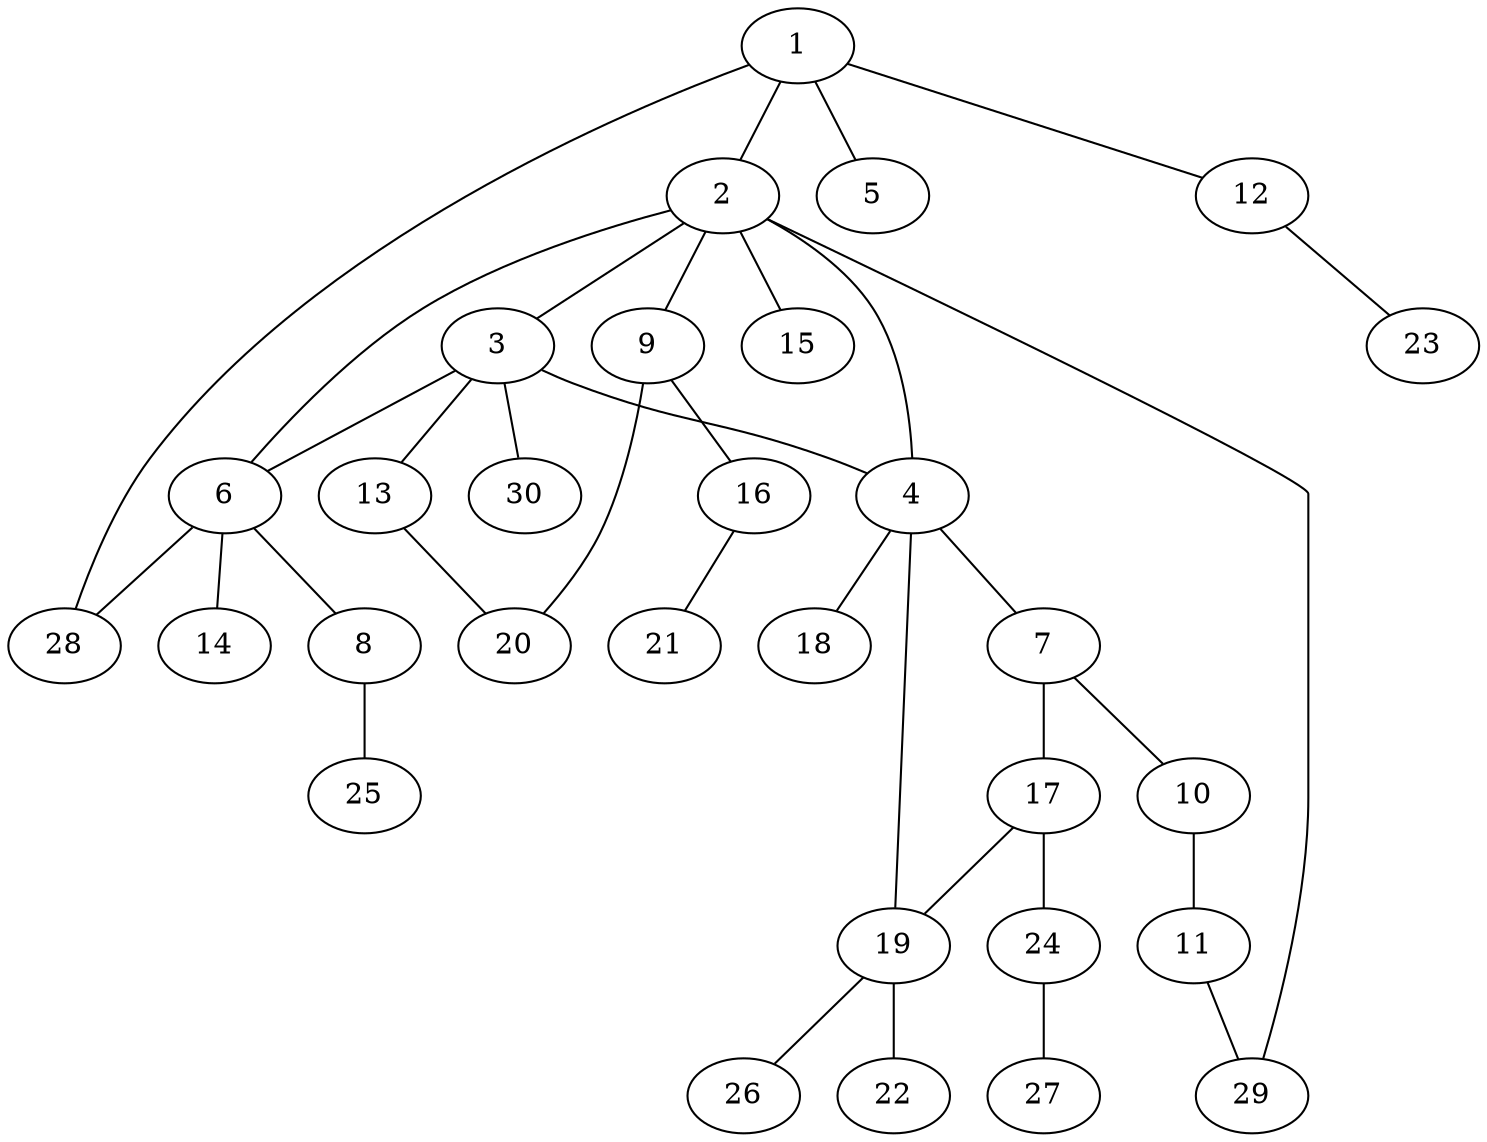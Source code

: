 graph graphname {1--2
1--5
1--12
1--28
2--3
2--4
2--6
2--9
2--15
2--29
3--4
3--6
3--13
3--30
4--7
4--18
4--19
6--8
6--14
6--28
7--10
7--17
8--25
9--16
9--20
10--11
11--29
12--23
13--20
16--21
17--19
17--24
19--22
19--26
24--27
}